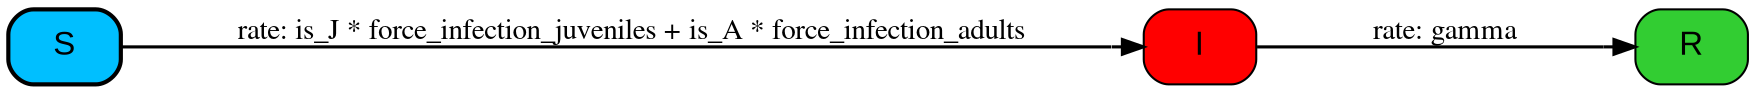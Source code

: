 digraph {
          charset="utf-8"
        	rankdir=LR;
        
        	node[fontsize=16, fontname=Arial, shape=box, style="filled,rounded"];
        	edge[minlen=1.5, fontname=Times, penwidth=1.5, tailtooltip="", headtooltip=""];

        	"S" [shape="Mrecord", label="S", tooltip="S (Susceptible):
	suceptible of becoming infected", fillcolor=deepskyblue, style="filled,rounded,bold"] ;
	"I" [shape="Mrecord", label="I", tooltip="I (Infectious):
	infected and able to transmit the disease", fillcolor=red, style="filled,rounded"] ;
	"R" [shape="Mrecord", label="R", tooltip="R (Resistant):
	recovered and resistant to new infections", fillcolor=limegreen, style="filled,rounded"] ;
	"I" -> "R" [label="rate: gamma", labeltooltip="gamma [parameter]:
	recovery rate                                                           
	1/30", arrowtail="none", arrowhead="normalnone", dir=both, tooltip="", minlen=3, style="solid"];
	"S" -> "I" [label="rate: is_J * force_infection_juveniles + is_A * force_infection_adults", labeltooltip="rate: is_J * force_infection_juveniles + is_A * force_infection_adults", arrowtail="none", arrowhead="normalnone", dir=both, tooltip="", minlen=3, style="solid"];
}
